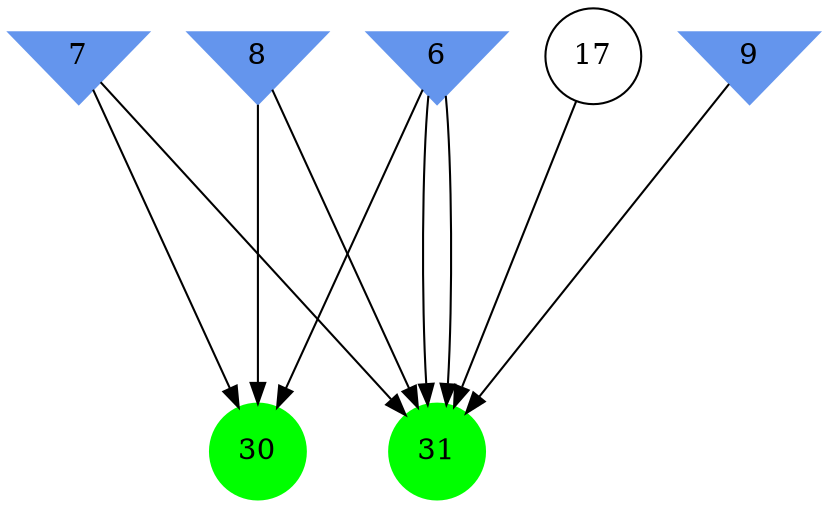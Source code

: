 digraph brain {
	ranksep=2.0;
	6 [shape=invtriangle,style=filled,color=cornflowerblue];
	7 [shape=invtriangle,style=filled,color=cornflowerblue];
	8 [shape=invtriangle,style=filled,color=cornflowerblue];
	9 [shape=invtriangle,style=filled,color=cornflowerblue];
	17 [shape=circle,color=black];
	30 [shape=circle,style=filled,color=green];
	31 [shape=circle,style=filled,color=green];
	6	->	31;
	6	->	30;
	7	->	31;
	7	->	30;
	8	->	31;
	8	->	30;
	6	->	31;
	17	->	31;
	9	->	31;
	{ rank=same; 6; 7; 8; 9; }
	{ rank=same; 17; }
	{ rank=same; 30; 31; }
}
